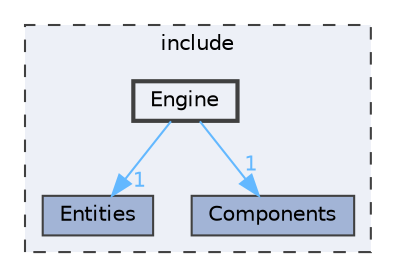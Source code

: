 digraph "include/Engine"
{
 // LATEX_PDF_SIZE
  bgcolor="transparent";
  edge [fontname=Helvetica,fontsize=10,labelfontname=Helvetica,labelfontsize=10];
  node [fontname=Helvetica,fontsize=10,shape=box,height=0.2,width=0.4];
  compound=true
  subgraph clusterdir_d44c64559bbebec7f509842c48db8b23 {
    graph [ bgcolor="#edf0f7", pencolor="grey25", label="include", fontname=Helvetica,fontsize=10 style="filled,dashed", URL="dir_d44c64559bbebec7f509842c48db8b23.html",tooltip=""]
  dir_28dd9c3414e34742b9d0231891b3bcd2 [label="Entities", fillcolor="#a2b4d6", color="grey25", style="filled", URL="dir_28dd9c3414e34742b9d0231891b3bcd2.html",tooltip=""];
  dir_b5387289685bf4d85d4ad61551733121 [label="Components", fillcolor="#a2b4d6", color="grey25", style="filled", URL="dir_b5387289685bf4d85d4ad61551733121.html",tooltip=""];
  dir_7dd3fffce23fd825de4eb623b113c1bd [label="Engine", fillcolor="#edf0f7", color="grey25", style="filled,bold", URL="dir_7dd3fffce23fd825de4eb623b113c1bd.html",tooltip=""];
  }
  dir_7dd3fffce23fd825de4eb623b113c1bd->dir_28dd9c3414e34742b9d0231891b3bcd2 [headlabel="1", labeldistance=1.5 headhref="dir_000001_000002.html" color="steelblue1" fontcolor="steelblue1"];
  dir_7dd3fffce23fd825de4eb623b113c1bd->dir_b5387289685bf4d85d4ad61551733121 [headlabel="1", labeldistance=1.5 headhref="dir_000001_000000.html" color="steelblue1" fontcolor="steelblue1"];
}
